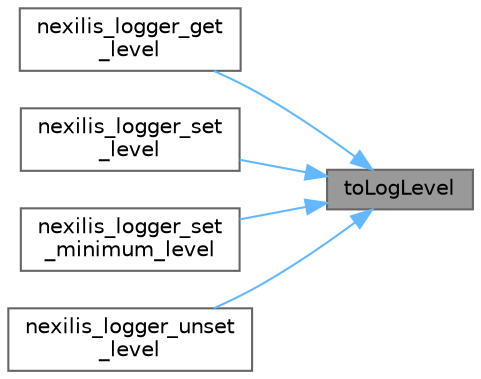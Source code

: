 digraph "toLogLevel"
{
 // LATEX_PDF_SIZE
  bgcolor="transparent";
  edge [fontname=Helvetica,fontsize=10,labelfontname=Helvetica,labelfontsize=10];
  node [fontname=Helvetica,fontsize=10,shape=box,height=0.2,width=0.4];
  rankdir="RL";
  Node1 [id="Node000001",label="toLogLevel",height=0.2,width=0.4,color="gray40", fillcolor="grey60", style="filled", fontcolor="black",tooltip=" "];
  Node1 -> Node2 [id="edge1_Node000001_Node000002",dir="back",color="steelblue1",style="solid",tooltip=" "];
  Node2 [id="Node000002",label="nexilis_logger_get\l_level",height=0.2,width=0.4,color="grey40", fillcolor="white", style="filled",URL="$d0/d63/logger__c_8cc.html#a02a815e52648fd949b2160f258128b62",tooltip=" "];
  Node1 -> Node3 [id="edge2_Node000001_Node000003",dir="back",color="steelblue1",style="solid",tooltip=" "];
  Node3 [id="Node000003",label="nexilis_logger_set\l_level",height=0.2,width=0.4,color="grey40", fillcolor="white", style="filled",URL="$d0/d63/logger__c_8cc.html#a54b7c821cc6716d172d0245975885844",tooltip=" "];
  Node1 -> Node4 [id="edge3_Node000001_Node000004",dir="back",color="steelblue1",style="solid",tooltip=" "];
  Node4 [id="Node000004",label="nexilis_logger_set\l_minimum_level",height=0.2,width=0.4,color="grey40", fillcolor="white", style="filled",URL="$d0/d63/logger__c_8cc.html#add7fc053ac34542de29f3597bd4410f4",tooltip=" "];
  Node1 -> Node5 [id="edge4_Node000001_Node000005",dir="back",color="steelblue1",style="solid",tooltip=" "];
  Node5 [id="Node000005",label="nexilis_logger_unset\l_level",height=0.2,width=0.4,color="grey40", fillcolor="white", style="filled",URL="$d0/d63/logger__c_8cc.html#a9ce323e7f0f4cffcb857f0bdd8a527fe",tooltip=" "];
}
